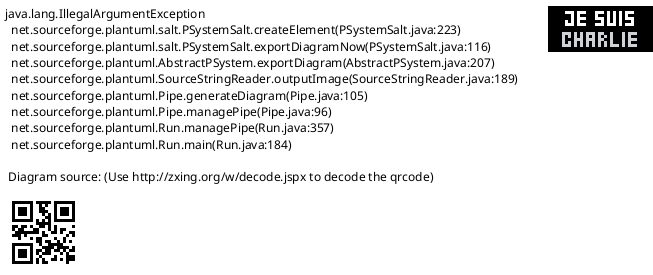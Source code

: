 @startsalt (id=operations)

' Login and merged topics based or related to TOBS Onboard MQTT RM02v0.3.12_ITxPT
' Status: workdoc, version 0.1

.
' Operational Information Topics
+ <font color=red>operations
'+++ vehicle
'++++ unique_identifier
'++++ assigned_identifier
++ **login** | LOGIN function
+++ vehicle | VEHICLE LOGIN
++++ composition
++++ status | current status of technical vehicle login

+++ driver | DRIVER LOGIN
++++ status | current status of driver login
++++ cmd | top level for driver login request/response messages
+++++ [provider identifier] | login/out requests, publish shall include response topic (aka mqttv5)
++++++ response | personal response to the requester

+++ assignment | DUTY LOGIN
++++ status | current status of assignment login
++++ cmd | top level for assignment login request/response messages
+++++ [provider identifier] | login/out requests, publish shall include response topic (aka mqttv5)
++++++ response | personal response to the requester

' Current Operations Topics
++ current_block
+++ state
+++ included_vehicle_journeys
++ <font color=green>current_vehicel_journey
+++ state
' new structure (AF)
' ++++ details
+++ expected_call
+++ final_call
+++ link_progress
+++ call_event
+++ local_call_event
+++ <font color=green>calls
'+++++ <font color=green>[sequenceNumber]

++ next_vehicel_journey
+++ state
+++ <font color=green>calls
'++++ [sequenceNumber]


@endsalt
